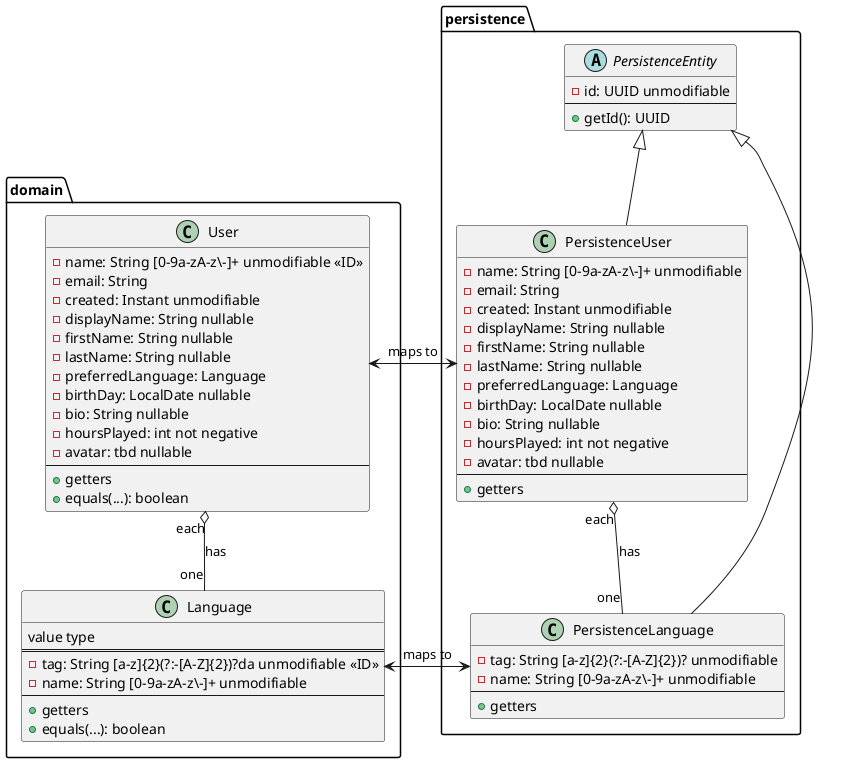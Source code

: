 @startuml

package domain {

    class User {
        {field} - name: String [0-9a-zA-z\-]+ unmodifiable <<ID>>
        {field} - email: String
        {field} - created: Instant unmodifiable
        {field} - displayName: String nullable
        {field} - firstName: String nullable
        {field} - lastName: String nullable
        {field} - preferredLanguage: Language
        {field} - birthDay: LocalDate nullable
        {field} - bio: String nullable
        {field} - hoursPlayed: int not negative
        {field} - avatar: tbd nullable
        ---
        {method}+ getters
        {method}+ equals(...): boolean
    }

    class Language {
        value type
        ===
        {field} - tag: String [a-z]{2}(?:-[A-Z]{2})?da unmodifiable <<ID>>
        {field} - name: String [0-9a-zA-z\-]+ unmodifiable
        ---
        {method} + getters
        {method} + equals(...): boolean
    }
}

package persistence {

    abstract class PersistenceEntity {
        {field} - id: UUID unmodifiable
        ---
        {method} + getId(): UUID
    }

    class PersistenceUser {
        {field} - name: String [0-9a-zA-z\-]+ unmodifiable
        {field} - email: String
        {field} - created: Instant unmodifiable
        {field} - displayName: String nullable
        {field} - firstName: String nullable
        {field} - lastName: String nullable
        {field} - preferredLanguage: Language
        {field} - birthDay: LocalDate nullable
        {field} - bio: String nullable
        {field} - hoursPlayed: int not negative
        {field} - avatar: tbd nullable
        ---
        {method}+ getters
    }

    class PersistenceLanguage {
        {field} - tag: String [a-z]{2}(?:-[A-Z]{2})? unmodifiable
        {field} - name: String [0-9a-zA-z\-]+ unmodifiable
        ---
        {method} + getters
    }

}

User "each" o-down- "one" Language:  has

PersistenceEntity <|-- PersistenceUser
PersistenceEntity <|-- PersistenceLanguage
PersistenceUser "each" o-- "one" PersistenceLanguage: has


PersistenceUser <-left-> User: maps to
PersistenceLanguage <-left-> Language: maps to

@enduml